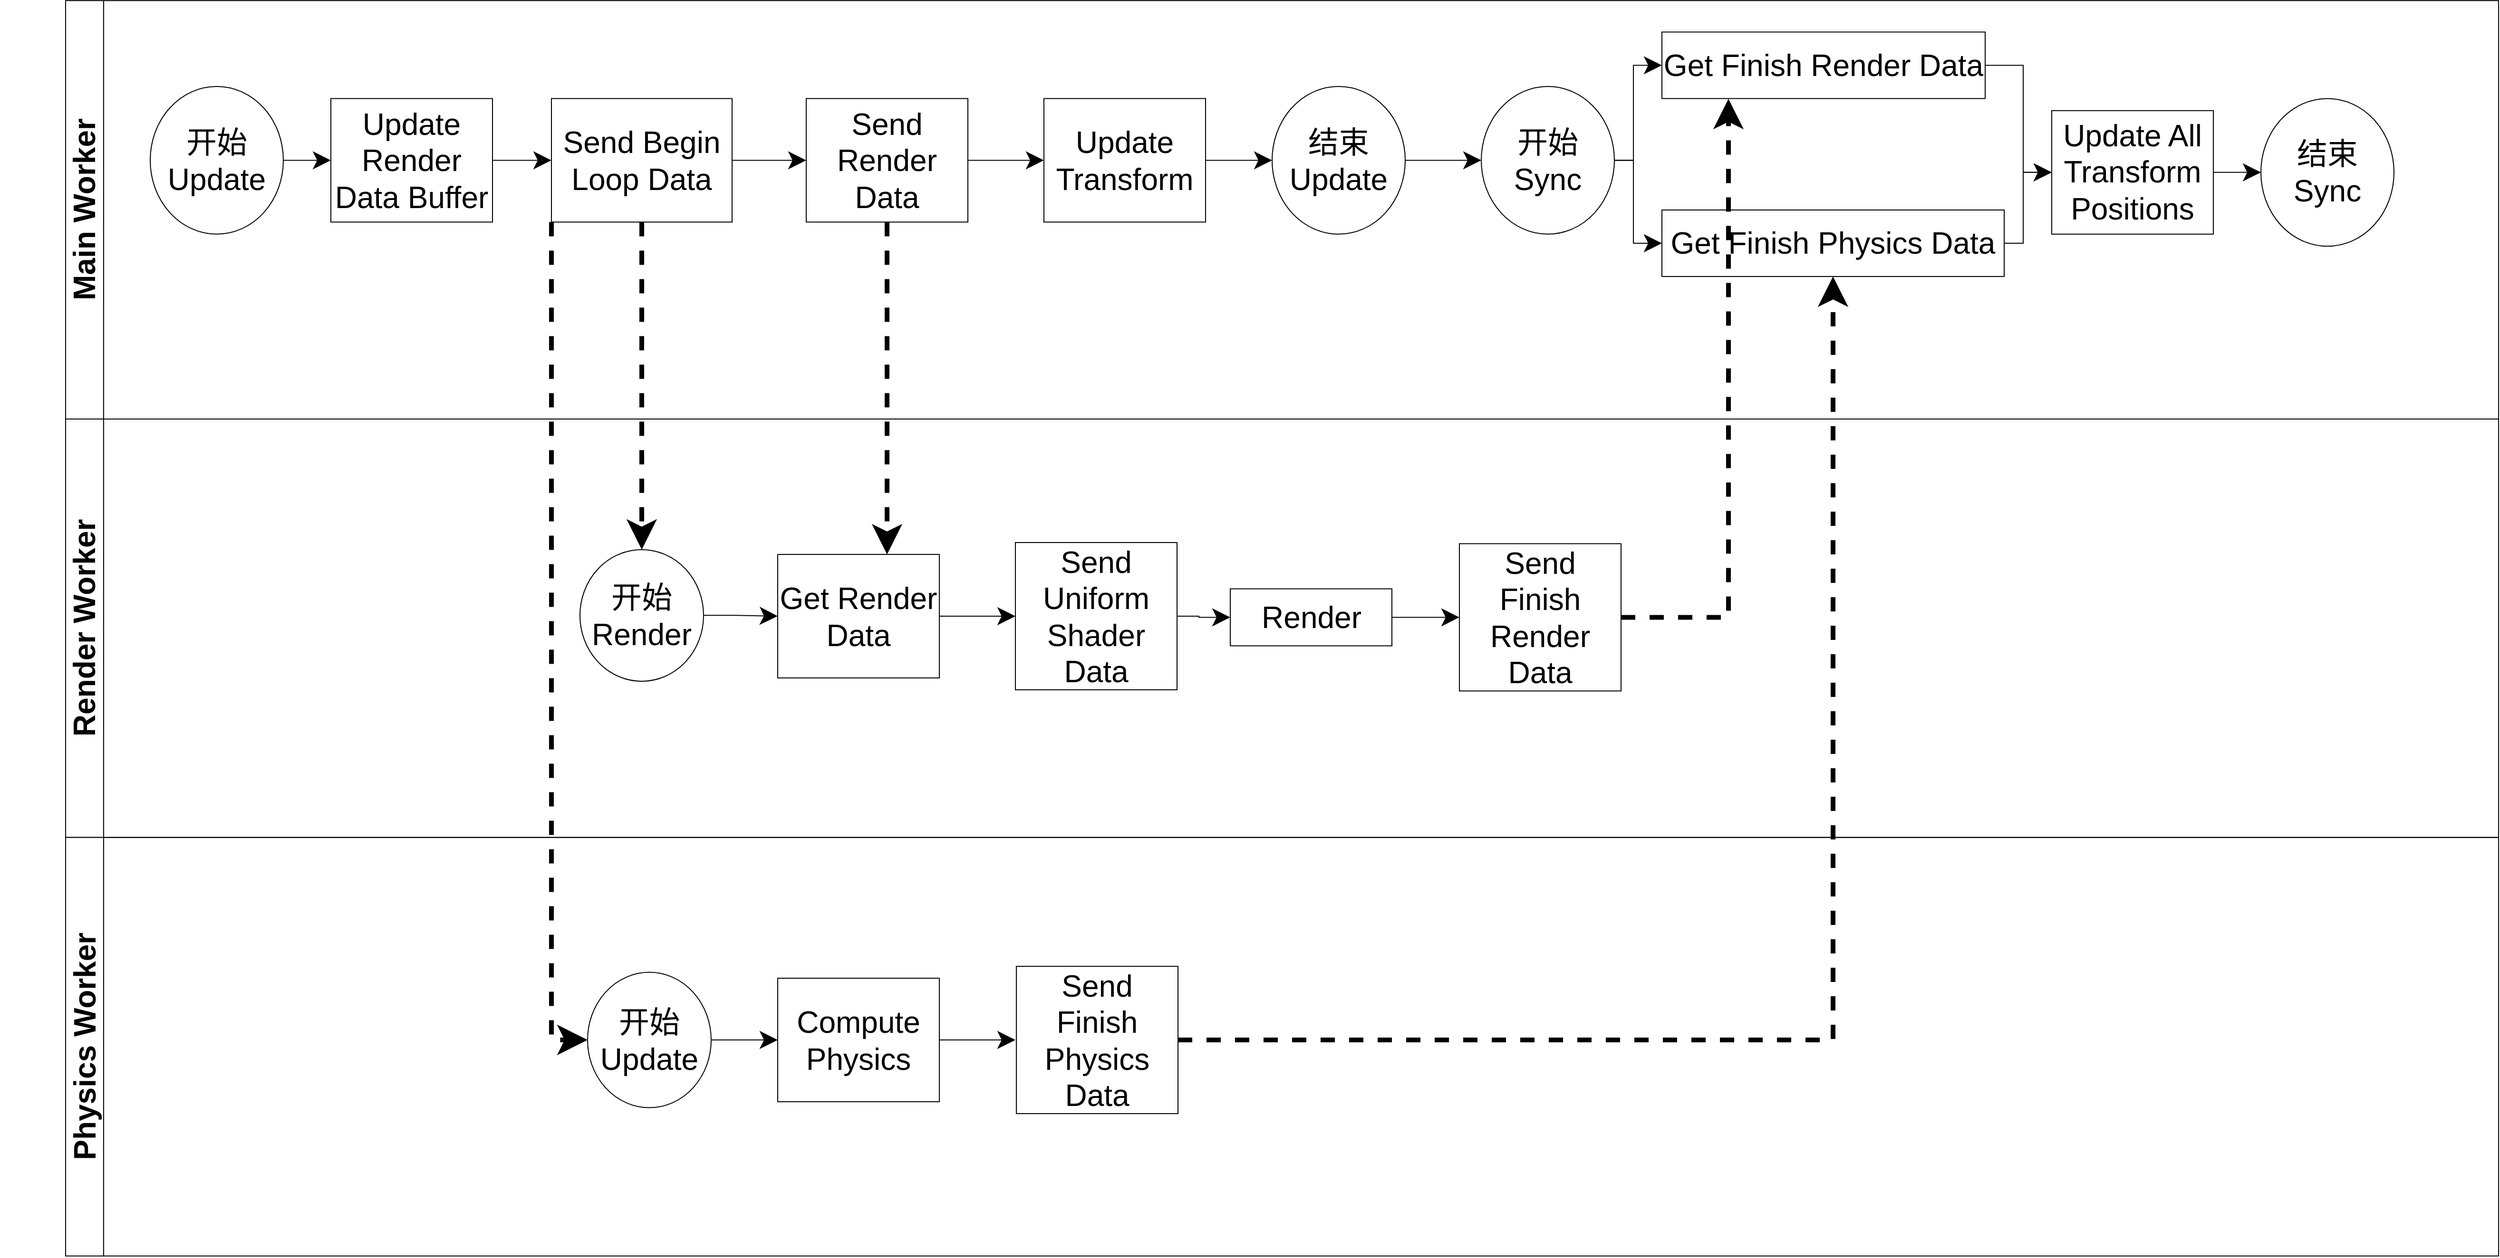 <mxfile version="14.6.13" type="device"><diagram id="vMdo4YMrNPFjYfSBuluk" name="第 1 页"><mxGraphModel dx="8200" dy="6849" grid="1" gridSize="10" guides="1" tooltips="1" connect="1" arrows="1" fold="1" page="1" pageScale="1" pageWidth="827" pageHeight="1169" math="0" shadow="0"><root><mxCell id="0"/><mxCell id="1" parent="0"/><mxCell id="m8LMoHOGRA0s_H-Xx9vi-58" value="&lt;font style=&quot;font-size: 32px&quot;&gt;Main Worker&lt;/font&gt;" style="swimlane;html=1;childLayout=stackLayout;resizeParent=1;resizeParentMax=0;horizontal=0;startSize=40;horizontalStack=0;fontSize=22;" parent="1" vertex="1"><mxGeometry x="-639" y="-590.42" width="2559" height="440.42" as="geometry"><mxRectangle x="120" y="120" width="30" height="50" as="alternateBounds"/></mxGeometry></mxCell><mxCell id="m8LMoHOGRA0s_H-Xx9vi-59" style="edgeStyle=orthogonalEdgeStyle;rounded=0;orthogonalLoop=1;jettySize=auto;html=1;endArrow=classic;endFill=1;fontSize=22;" parent="1" edge="1"><mxGeometry relative="1" as="geometry"><mxPoint x="-700.0" y="-475.98" as="sourcePoint"/><mxPoint x="-699.966" y="-475.98" as="targetPoint"/></mxGeometry></mxCell><mxCell id="m8LMoHOGRA0s_H-Xx9vi-60" value="开始&lt;br&gt;Update" style="ellipse;whiteSpace=wrap;html=1;fontSize=32;" parent="1" vertex="1"><mxGeometry x="-550" y="-500" width="140" height="155.42" as="geometry"/></mxCell><mxCell id="m8LMoHOGRA0s_H-Xx9vi-61" value="" style="edgeStyle=orthogonalEdgeStyle;rounded=0;orthogonalLoop=1;jettySize=auto;html=1;fontSize=32;endSize=16;startSize=16;exitX=1;exitY=0.5;exitDx=0;exitDy=0;" parent="1" source="m8LMoHOGRA0s_H-Xx9vi-60" target="m8LMoHOGRA0s_H-Xx9vi-65" edge="1"><mxGeometry relative="1" as="geometry"><mxPoint x="-400" y="-425" as="sourcePoint"/></mxGeometry></mxCell><mxCell id="m8LMoHOGRA0s_H-Xx9vi-112" value="" style="edgeStyle=orthogonalEdgeStyle;rounded=0;orthogonalLoop=1;jettySize=auto;html=1;endSize=16;startSize=16;" parent="1" source="m8LMoHOGRA0s_H-Xx9vi-65" target="m8LMoHOGRA0s_H-Xx9vi-111" edge="1"><mxGeometry relative="1" as="geometry"/></mxCell><mxCell id="m8LMoHOGRA0s_H-Xx9vi-65" value="Update Render Data Buffer" style="whiteSpace=wrap;html=1;fontSize=32;" parent="1" vertex="1"><mxGeometry x="-360" y="-487.29" width="170" height="130" as="geometry"/></mxCell><mxCell id="m8LMoHOGRA0s_H-Xx9vi-69" value="&lt;font style=&quot;font-size: 32px&quot;&gt;Render Worker&lt;/font&gt;" style="swimlane;html=1;childLayout=stackLayout;resizeParent=1;resizeParentMax=0;horizontal=0;startSize=40;horizontalStack=0;fontSize=22;" parent="1" vertex="1"><mxGeometry x="-639" y="-150" width="2559" height="440.42" as="geometry"><mxRectangle x="120" y="120" width="30" height="50" as="alternateBounds"/></mxGeometry></mxCell><mxCell id="m8LMoHOGRA0s_H-Xx9vi-70" value="&lt;font style=&quot;font-size: 32px&quot;&gt;Physics Worker&lt;/font&gt;" style="swimlane;html=1;childLayout=stackLayout;resizeParent=1;resizeParentMax=0;horizontal=0;startSize=40;horizontalStack=0;fontSize=22;" parent="1" vertex="1"><mxGeometry x="-639" y="290.42" width="2559" height="440.42" as="geometry"><mxRectangle x="120" y="120" width="30" height="50" as="alternateBounds"/></mxGeometry></mxCell><mxCell id="m8LMoHOGRA0s_H-Xx9vi-86" style="edgeStyle=orthogonalEdgeStyle;rounded=0;orthogonalLoop=1;jettySize=auto;html=1;endArrow=classic;endFill=1;fontSize=22;" parent="1" edge="1"><mxGeometry relative="1" as="geometry"><mxPoint x="-690.0" y="-45.62" as="sourcePoint"/><mxPoint x="-689.966" y="-45.62" as="targetPoint"/></mxGeometry></mxCell><mxCell id="m8LMoHOGRA0s_H-Xx9vi-114" value="" style="edgeStyle=orthogonalEdgeStyle;rounded=0;orthogonalLoop=1;jettySize=auto;html=1;endSize=16;startSize=16;" parent="1" source="m8LMoHOGRA0s_H-Xx9vi-111" target="m8LMoHOGRA0s_H-Xx9vi-113" edge="1"><mxGeometry relative="1" as="geometry"/></mxCell><mxCell id="m8LMoHOGRA0s_H-Xx9vi-141" style="edgeStyle=orthogonalEdgeStyle;rounded=0;orthogonalLoop=1;jettySize=auto;html=1;startSize=16;endSize=16;dashed=1;strokeWidth=5;" parent="1" source="m8LMoHOGRA0s_H-Xx9vi-111" target="m8LMoHOGRA0s_H-Xx9vi-125" edge="1"><mxGeometry relative="1" as="geometry"/></mxCell><mxCell id="m8LMoHOGRA0s_H-Xx9vi-142" style="edgeStyle=orthogonalEdgeStyle;rounded=0;orthogonalLoop=1;jettySize=auto;html=1;entryX=0;entryY=0.5;entryDx=0;entryDy=0;dashed=1;startSize=16;endSize=16;strokeWidth=5;exitX=0;exitY=1;exitDx=0;exitDy=0;" parent="1" source="m8LMoHOGRA0s_H-Xx9vi-111" target="m8LMoHOGRA0s_H-Xx9vi-133" edge="1"><mxGeometry relative="1" as="geometry"/></mxCell><mxCell id="m8LMoHOGRA0s_H-Xx9vi-111" value="Send Begin Loop Data" style="whiteSpace=wrap;html=1;fontSize=32;" parent="1" vertex="1"><mxGeometry x="-128" y="-487.29" width="190" height="130" as="geometry"/></mxCell><mxCell id="m8LMoHOGRA0s_H-Xx9vi-116" value="" style="edgeStyle=orthogonalEdgeStyle;rounded=0;orthogonalLoop=1;jettySize=auto;html=1;endSize=16;startSize=16;" parent="1" source="m8LMoHOGRA0s_H-Xx9vi-113" target="m8LMoHOGRA0s_H-Xx9vi-115" edge="1"><mxGeometry relative="1" as="geometry"/></mxCell><mxCell id="m8LMoHOGRA0s_H-Xx9vi-154" style="edgeStyle=orthogonalEdgeStyle;rounded=0;orthogonalLoop=1;jettySize=auto;html=1;startSize=16;endSize=16;strokeWidth=5;dashed=1;" parent="1" source="m8LMoHOGRA0s_H-Xx9vi-113" target="m8LMoHOGRA0s_H-Xx9vi-126" edge="1"><mxGeometry relative="1" as="geometry"><Array as="points"><mxPoint x="225" y="-150"/><mxPoint x="225" y="-150"/></Array></mxGeometry></mxCell><mxCell id="m8LMoHOGRA0s_H-Xx9vi-113" value="Send Render Data" style="whiteSpace=wrap;html=1;fontSize=32;" parent="1" vertex="1"><mxGeometry x="140" y="-487.29" width="170" height="130" as="geometry"/></mxCell><mxCell id="m8LMoHOGRA0s_H-Xx9vi-118" style="edgeStyle=orthogonalEdgeStyle;rounded=0;orthogonalLoop=1;jettySize=auto;html=1;entryX=0;entryY=0.5;entryDx=0;entryDy=0;startSize=16;endSize=16;" parent="1" source="m8LMoHOGRA0s_H-Xx9vi-115" target="m8LMoHOGRA0s_H-Xx9vi-117" edge="1"><mxGeometry relative="1" as="geometry"/></mxCell><mxCell id="m8LMoHOGRA0s_H-Xx9vi-115" value="Update Transform" style="whiteSpace=wrap;html=1;fontSize=32;" parent="1" vertex="1"><mxGeometry x="390" y="-487.29" width="170" height="130" as="geometry"/></mxCell><mxCell id="m8LMoHOGRA0s_H-Xx9vi-147" style="edgeStyle=orthogonalEdgeStyle;rounded=0;orthogonalLoop=1;jettySize=auto;html=1;entryX=0;entryY=0.5;entryDx=0;entryDy=0;startSize=16;endSize=16;strokeWidth=1;" parent="1" source="m8LMoHOGRA0s_H-Xx9vi-117" target="m8LMoHOGRA0s_H-Xx9vi-120" edge="1"><mxGeometry relative="1" as="geometry"/></mxCell><mxCell id="m8LMoHOGRA0s_H-Xx9vi-117" value="结束&lt;br&gt;Update" style="ellipse;whiteSpace=wrap;html=1;fontSize=32;" parent="1" vertex="1"><mxGeometry x="630" y="-500" width="140" height="155.42" as="geometry"/></mxCell><mxCell id="m8LMoHOGRA0s_H-Xx9vi-149" style="edgeStyle=orthogonalEdgeStyle;rounded=0;orthogonalLoop=1;jettySize=auto;html=1;entryX=0;entryY=0.5;entryDx=0;entryDy=0;startSize=16;endSize=16;strokeWidth=1;" parent="1" source="m8LMoHOGRA0s_H-Xx9vi-120" target="m8LMoHOGRA0s_H-Xx9vi-121" edge="1"><mxGeometry relative="1" as="geometry"/></mxCell><mxCell id="m8LMoHOGRA0s_H-Xx9vi-150" style="edgeStyle=orthogonalEdgeStyle;rounded=0;orthogonalLoop=1;jettySize=auto;html=1;entryX=0;entryY=0.5;entryDx=0;entryDy=0;startSize=16;endSize=16;strokeWidth=1;" parent="1" source="m8LMoHOGRA0s_H-Xx9vi-120" target="m8LMoHOGRA0s_H-Xx9vi-140" edge="1"><mxGeometry relative="1" as="geometry"/></mxCell><mxCell id="m8LMoHOGRA0s_H-Xx9vi-120" value="开始&lt;br&gt;Sync" style="ellipse;whiteSpace=wrap;html=1;fontSize=32;" parent="1" vertex="1"><mxGeometry x="850" y="-500" width="140" height="155.42" as="geometry"/></mxCell><mxCell id="m8LMoHOGRA0s_H-Xx9vi-151" style="edgeStyle=orthogonalEdgeStyle;rounded=0;orthogonalLoop=1;jettySize=auto;html=1;entryX=0;entryY=0.5;entryDx=0;entryDy=0;startSize=16;endSize=16;strokeWidth=1;" parent="1" source="m8LMoHOGRA0s_H-Xx9vi-121" target="m8LMoHOGRA0s_H-Xx9vi-123" edge="1"><mxGeometry relative="1" as="geometry"><Array as="points"><mxPoint x="1420" y="-522"/><mxPoint x="1420" y="-410"/></Array></mxGeometry></mxCell><mxCell id="m8LMoHOGRA0s_H-Xx9vi-121" value="Get Finish Render Data" style="whiteSpace=wrap;html=1;fontSize=32;" parent="1" vertex="1"><mxGeometry x="1040" y="-557.29" width="340" height="70" as="geometry"/></mxCell><mxCell id="m8LMoHOGRA0s_H-Xx9vi-153" style="edgeStyle=orthogonalEdgeStyle;rounded=0;orthogonalLoop=1;jettySize=auto;html=1;startSize=16;endSize=16;strokeWidth=1;" parent="1" source="m8LMoHOGRA0s_H-Xx9vi-123" target="m8LMoHOGRA0s_H-Xx9vi-124" edge="1"><mxGeometry relative="1" as="geometry"/></mxCell><mxCell id="m8LMoHOGRA0s_H-Xx9vi-123" value="Update All Transform Positions" style="whiteSpace=wrap;html=1;fontSize=32;" parent="1" vertex="1"><mxGeometry x="1450" y="-474.58" width="170" height="130" as="geometry"/></mxCell><mxCell id="m8LMoHOGRA0s_H-Xx9vi-124" value="结束&lt;br&gt;Sync" style="ellipse;whiteSpace=wrap;html=1;fontSize=32;" parent="1" vertex="1"><mxGeometry x="1670" y="-487.29" width="140" height="155.42" as="geometry"/></mxCell><mxCell id="m8LMoHOGRA0s_H-Xx9vi-145" style="edgeStyle=orthogonalEdgeStyle;rounded=0;orthogonalLoop=1;jettySize=auto;html=1;entryX=0;entryY=0.5;entryDx=0;entryDy=0;startSize=16;endSize=16;strokeWidth=1;" parent="1" source="m8LMoHOGRA0s_H-Xx9vi-125" target="m8LMoHOGRA0s_H-Xx9vi-126" edge="1"><mxGeometry relative="1" as="geometry"/></mxCell><mxCell id="m8LMoHOGRA0s_H-Xx9vi-125" value="开始&lt;br&gt;Render" style="ellipse;whiteSpace=wrap;html=1;fontSize=32;" parent="1" vertex="1"><mxGeometry x="-98" y="-12.56" width="130" height="138.54" as="geometry"/></mxCell><mxCell id="m8LMoHOGRA0s_H-Xx9vi-128" value="" style="edgeStyle=orthogonalEdgeStyle;rounded=0;orthogonalLoop=1;jettySize=auto;html=1;startSize=16;endSize=16;" parent="1" source="m8LMoHOGRA0s_H-Xx9vi-126" target="m8LMoHOGRA0s_H-Xx9vi-127" edge="1"><mxGeometry relative="1" as="geometry"/></mxCell><mxCell id="m8LMoHOGRA0s_H-Xx9vi-126" value="Get Render Data" style="whiteSpace=wrap;html=1;fontSize=32;" parent="1" vertex="1"><mxGeometry x="110" y="-7.5" width="170" height="130" as="geometry"/></mxCell><mxCell id="m8LMoHOGRA0s_H-Xx9vi-130" style="edgeStyle=orthogonalEdgeStyle;rounded=0;orthogonalLoop=1;jettySize=auto;html=1;entryX=0;entryY=0.5;entryDx=0;entryDy=0;startSize=16;endSize=16;" parent="1" source="m8LMoHOGRA0s_H-Xx9vi-127" target="m8LMoHOGRA0s_H-Xx9vi-129" edge="1"><mxGeometry relative="1" as="geometry"/></mxCell><mxCell id="m8LMoHOGRA0s_H-Xx9vi-127" value="Send Uniform Shader Data" style="whiteSpace=wrap;html=1;fontSize=32;" parent="1" vertex="1"><mxGeometry x="360" y="-20.0" width="170" height="155" as="geometry"/></mxCell><mxCell id="m8LMoHOGRA0s_H-Xx9vi-148" style="edgeStyle=orthogonalEdgeStyle;rounded=0;orthogonalLoop=1;jettySize=auto;html=1;entryX=0;entryY=0.5;entryDx=0;entryDy=0;startSize=16;endSize=16;strokeWidth=1;" parent="1" source="m8LMoHOGRA0s_H-Xx9vi-129" target="m8LMoHOGRA0s_H-Xx9vi-131" edge="1"><mxGeometry relative="1" as="geometry"/></mxCell><mxCell id="m8LMoHOGRA0s_H-Xx9vi-129" value="Render" style="html=1;fontSize=32;" parent="1" vertex="1"><mxGeometry x="586" y="28.71" width="170" height="60" as="geometry"/></mxCell><mxCell id="m8LMoHOGRA0s_H-Xx9vi-131" value="Send Finish Render Data" style="whiteSpace=wrap;html=1;fontSize=32;" parent="1" vertex="1"><mxGeometry x="827" y="-18.79" width="170" height="155" as="geometry"/></mxCell><mxCell id="m8LMoHOGRA0s_H-Xx9vi-146" style="edgeStyle=orthogonalEdgeStyle;rounded=0;orthogonalLoop=1;jettySize=auto;html=1;entryX=0;entryY=0.5;entryDx=0;entryDy=0;startSize=16;endSize=16;strokeWidth=1;" parent="1" source="m8LMoHOGRA0s_H-Xx9vi-133" target="m8LMoHOGRA0s_H-Xx9vi-135" edge="1"><mxGeometry relative="1" as="geometry"/></mxCell><mxCell id="m8LMoHOGRA0s_H-Xx9vi-133" value="开始&lt;br&gt;Update" style="ellipse;whiteSpace=wrap;html=1;fontSize=32;" parent="1" vertex="1"><mxGeometry x="-90" y="432.29" width="130" height="142.5" as="geometry"/></mxCell><mxCell id="m8LMoHOGRA0s_H-Xx9vi-134" value="" style="edgeStyle=orthogonalEdgeStyle;rounded=0;orthogonalLoop=1;jettySize=auto;html=1;startSize=16;endSize=16;" parent="1" source="m8LMoHOGRA0s_H-Xx9vi-135" edge="1"><mxGeometry relative="1" as="geometry"><mxPoint x="360.0" y="503.54" as="targetPoint"/></mxGeometry></mxCell><mxCell id="m8LMoHOGRA0s_H-Xx9vi-135" value="Compute Physics" style="whiteSpace=wrap;html=1;fontSize=32;" parent="1" vertex="1"><mxGeometry x="110" y="438.54" width="170" height="130" as="geometry"/></mxCell><mxCell id="m8LMoHOGRA0s_H-Xx9vi-144" style="edgeStyle=orthogonalEdgeStyle;rounded=0;orthogonalLoop=1;jettySize=auto;html=1;entryX=0.5;entryY=1;entryDx=0;entryDy=0;dashed=1;startSize=16;endSize=16;strokeWidth=5;" parent="1" source="m8LMoHOGRA0s_H-Xx9vi-139" target="m8LMoHOGRA0s_H-Xx9vi-140" edge="1"><mxGeometry relative="1" as="geometry"/></mxCell><mxCell id="m8LMoHOGRA0s_H-Xx9vi-139" value="Send Finish Physics Data" style="whiteSpace=wrap;html=1;fontSize=32;" parent="1" vertex="1"><mxGeometry x="361" y="426.04" width="170" height="155" as="geometry"/></mxCell><mxCell id="m8LMoHOGRA0s_H-Xx9vi-152" style="edgeStyle=orthogonalEdgeStyle;rounded=0;orthogonalLoop=1;jettySize=auto;html=1;entryX=0;entryY=0.5;entryDx=0;entryDy=0;startSize=16;endSize=16;strokeWidth=1;" parent="1" source="m8LMoHOGRA0s_H-Xx9vi-140" target="m8LMoHOGRA0s_H-Xx9vi-123" edge="1"><mxGeometry relative="1" as="geometry"/></mxCell><mxCell id="m8LMoHOGRA0s_H-Xx9vi-140" value="Get Finish Physics Data" style="whiteSpace=wrap;html=1;fontSize=32;" parent="1" vertex="1"><mxGeometry x="1040" y="-370" width="360" height="70" as="geometry"/></mxCell><mxCell id="m8LMoHOGRA0s_H-Xx9vi-143" style="edgeStyle=orthogonalEdgeStyle;rounded=0;orthogonalLoop=1;jettySize=auto;html=1;dashed=1;startSize=16;endSize=16;strokeWidth=5;" parent="1" source="m8LMoHOGRA0s_H-Xx9vi-131" edge="1"><mxGeometry relative="1" as="geometry"><mxPoint x="1110" y="-487" as="targetPoint"/><Array as="points"><mxPoint x="1110" y="59"/></Array></mxGeometry></mxCell></root></mxGraphModel></diagram></mxfile>